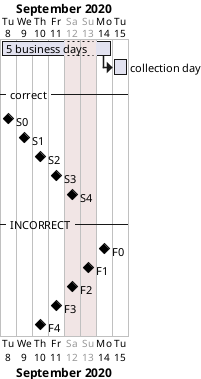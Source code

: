 {
  "sha1": "s96506nsmrxsuo1x8nede5paylslnqn",
  "insertion": {
    "when": "2024-06-04T17:28:44.799Z",
    "url": "https://forum.plantuml.net/12088/day-calculation-bug-in-gantt-diagram",
    "user": "plantuml@gmail.com"
  }
}
@startgantt
Project starts 2020-09-08
saturday are closed
sunday are closed

[5 business days] as [LT] lasts 5 days
[collection day] as [C] lasts 1 day

-- correct --
[C] starts at [LT]'s end
[S0] happens at [LT]'s start
[S1] happens 1 day after [LT]'s start
[S2] happens 2 day after [LT]'s start
[S3] happens 3 day after [LT]'s start
[S4] happens 4 day after [LT]'s start
-- INCORRECT --
[F0] happens at [LT]'s end
[F1] happens 1 day before [LT]'s end
[F2] happens 2 day before [LT]'s end
[F3] happens 3 day before [LT]'s end
[F4] happens 4 day before [LT]'s end
@endgantt
